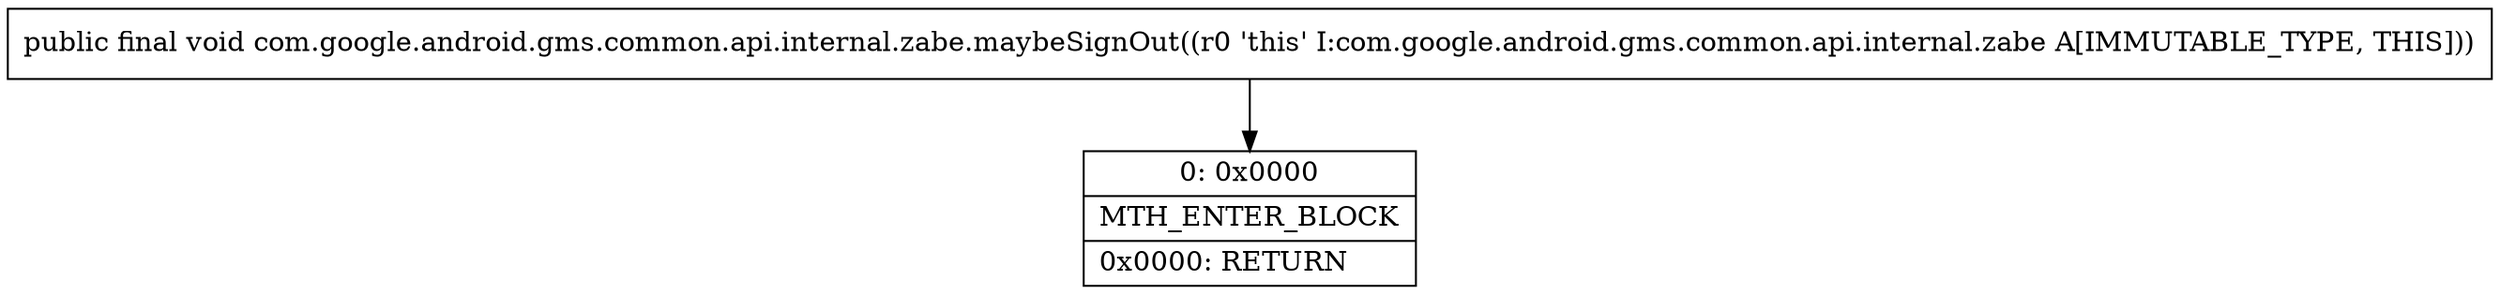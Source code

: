 digraph "CFG forcom.google.android.gms.common.api.internal.zabe.maybeSignOut()V" {
Node_0 [shape=record,label="{0\:\ 0x0000|MTH_ENTER_BLOCK\l|0x0000: RETURN   \l}"];
MethodNode[shape=record,label="{public final void com.google.android.gms.common.api.internal.zabe.maybeSignOut((r0 'this' I:com.google.android.gms.common.api.internal.zabe A[IMMUTABLE_TYPE, THIS])) }"];
MethodNode -> Node_0;
}

